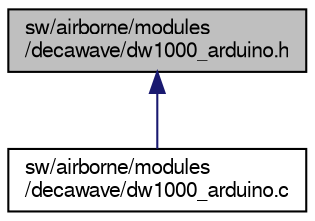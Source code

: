 digraph "sw/airborne/modules/decawave/dw1000_arduino.h"
{
  edge [fontname="FreeSans",fontsize="10",labelfontname="FreeSans",labelfontsize="10"];
  node [fontname="FreeSans",fontsize="10",shape=record];
  Node1 [label="sw/airborne/modules\l/decawave/dw1000_arduino.h",height=0.2,width=0.4,color="black", fillcolor="grey75", style="filled", fontcolor="black"];
  Node1 -> Node2 [dir="back",color="midnightblue",fontsize="10",style="solid",fontname="FreeSans"];
  Node2 [label="sw/airborne/modules\l/decawave/dw1000_arduino.c",height=0.2,width=0.4,color="black", fillcolor="white", style="filled",URL="$dw1000__arduino_8c.html"];
}
